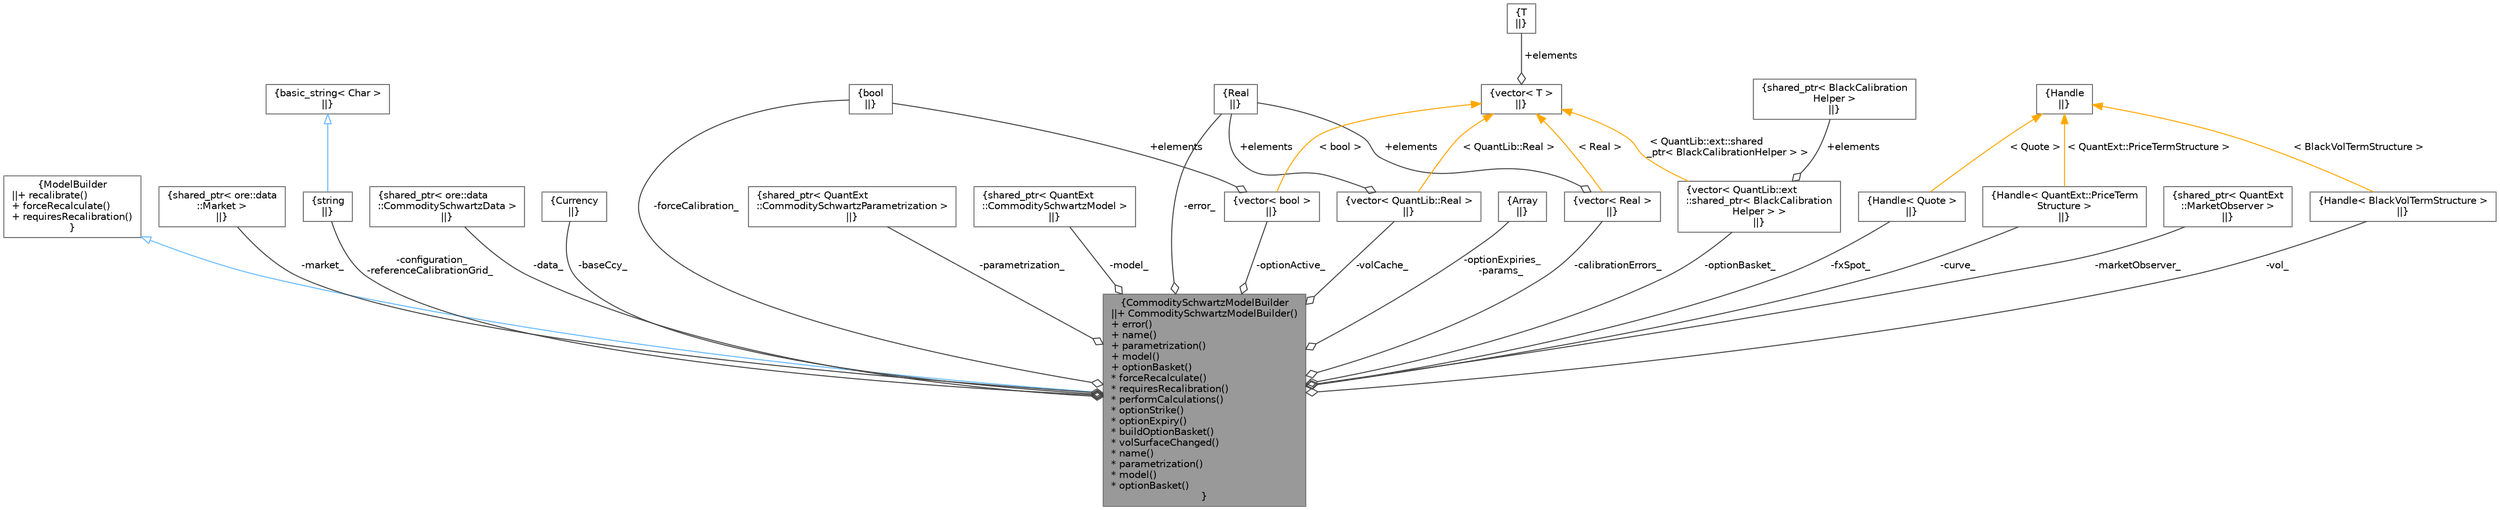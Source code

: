digraph "CommoditySchwartzModelBuilder"
{
 // INTERACTIVE_SVG=YES
 // LATEX_PDF_SIZE
  bgcolor="transparent";
  edge [fontname=Helvetica,fontsize=10,labelfontname=Helvetica,labelfontsize=10];
  node [fontname=Helvetica,fontsize=10,shape=box,height=0.2,width=0.4];
  Node1 [label="{CommoditySchwartzModelBuilder\n||+ CommoditySchwartzModelBuilder()\l+ error()\l+ name()\l+ parametrization()\l+ model()\l+ optionBasket()\l* forceRecalculate()\l* requiresRecalibration()\l* performCalculations()\l* optionStrike()\l* optionExpiry()\l* buildOptionBasket()\l* volSurfaceChanged()\l* name()\l* parametrization()\l* model()\l* optionBasket()\l}",height=0.2,width=0.4,color="gray40", fillcolor="grey60", style="filled", fontcolor="black",tooltip="Builder for a COM model component."];
  Node2 -> Node1 [dir="back",color="steelblue1",style="solid",arrowtail="onormal"];
  Node2 [label="{ModelBuilder\n||+ recalibrate()\l+ forceRecalculate()\l+ requiresRecalibration()\l}",height=0.2,width=0.4,color="gray40", fillcolor="white", style="filled",URL="C:/dev/ORE/documentation/QuantExt/doc/quantext.tag$class_quant_ext_1_1_model_builder.html",tooltip=" "];
  Node3 -> Node1 [color="grey25",style="solid",label=" -market_" ,arrowhead="odiamond"];
  Node3 [label="{shared_ptr\< ore::data\l::Market \>\n||}",height=0.2,width=0.4,color="gray40", fillcolor="white", style="filled",tooltip=" "];
  Node4 -> Node1 [color="grey25",style="solid",label=" -configuration_\n-referenceCalibrationGrid_" ,arrowhead="odiamond"];
  Node4 [label="{string\n||}",height=0.2,width=0.4,color="gray40", fillcolor="white", style="filled",tooltip=" "];
  Node5 -> Node4 [dir="back",color="steelblue1",style="solid",arrowtail="onormal"];
  Node5 [label="{basic_string\< Char \>\n||}",height=0.2,width=0.4,color="gray40", fillcolor="white", style="filled",tooltip=" "];
  Node6 -> Node1 [color="grey25",style="solid",label=" -data_" ,arrowhead="odiamond"];
  Node6 [label="{shared_ptr\< ore::data\l::CommoditySchwartzData \>\n||}",height=0.2,width=0.4,color="gray40", fillcolor="white", style="filled",tooltip=" "];
  Node7 -> Node1 [color="grey25",style="solid",label=" -baseCcy_" ,arrowhead="odiamond"];
  Node7 [label="{Currency\n||}",height=0.2,width=0.4,color="gray40", fillcolor="white", style="filled",tooltip=" "];
  Node8 -> Node1 [color="grey25",style="solid",label=" -error_" ,arrowhead="odiamond"];
  Node8 [label="{Real\n||}",height=0.2,width=0.4,color="gray40", fillcolor="white", style="filled",tooltip=" "];
  Node9 -> Node1 [color="grey25",style="solid",label=" -parametrization_" ,arrowhead="odiamond"];
  Node9 [label="{shared_ptr\< QuantExt\l::CommoditySchwartzParametrization \>\n||}",height=0.2,width=0.4,color="gray40", fillcolor="white", style="filled",tooltip=" "];
  Node10 -> Node1 [color="grey25",style="solid",label=" -model_" ,arrowhead="odiamond"];
  Node10 [label="{shared_ptr\< QuantExt\l::CommoditySchwartzModel \>\n||}",height=0.2,width=0.4,color="gray40", fillcolor="white", style="filled",tooltip=" "];
  Node11 -> Node1 [color="grey25",style="solid",label=" -optionActive_" ,arrowhead="odiamond"];
  Node11 [label="{vector\< bool \>\n||}",height=0.2,width=0.4,color="gray40", fillcolor="white", style="filled",tooltip=" "];
  Node12 -> Node11 [color="grey25",style="solid",label=" +elements" ,arrowhead="odiamond"];
  Node12 [label="{bool\n||}",height=0.2,width=0.4,color="gray40", fillcolor="white", style="filled",URL="$classbool.html",tooltip=" "];
  Node13 -> Node11 [dir="back",color="orange",style="solid",label=" \< bool \>" ];
  Node13 [label="{vector\< T \>\n||}",height=0.2,width=0.4,color="gray40", fillcolor="white", style="filled",tooltip=" "];
  Node14 -> Node13 [color="grey25",style="solid",label=" +elements" ,arrowhead="odiamond"];
  Node14 [label="{T\n||}",height=0.2,width=0.4,color="gray40", fillcolor="white", style="filled",tooltip=" "];
  Node15 -> Node1 [color="grey25",style="solid",label=" -optionBasket_" ,arrowhead="odiamond"];
  Node15 [label="{vector\< QuantLib::ext\l::shared_ptr\< BlackCalibration\lHelper \> \>\n||}",height=0.2,width=0.4,color="gray40", fillcolor="white", style="filled",tooltip=" "];
  Node16 -> Node15 [color="grey25",style="solid",label=" +elements" ,arrowhead="odiamond"];
  Node16 [label="{shared_ptr\< BlackCalibration\lHelper \>\n||}",height=0.2,width=0.4,color="gray40", fillcolor="white", style="filled",tooltip=" "];
  Node13 -> Node15 [dir="back",color="orange",style="solid",label=" \< QuantLib::ext::shared\l_ptr\< BlackCalibrationHelper \> \>" ];
  Node17 -> Node1 [color="grey25",style="solid",label=" -optionExpiries_\n-params_" ,arrowhead="odiamond"];
  Node17 [label="{Array\n||}",height=0.2,width=0.4,color="gray40", fillcolor="white", style="filled",tooltip=" "];
  Node18 -> Node1 [color="grey25",style="solid",label=" -fxSpot_" ,arrowhead="odiamond"];
  Node18 [label="{Handle\< Quote \>\n||}",height=0.2,width=0.4,color="gray40", fillcolor="white", style="filled",tooltip=" "];
  Node19 -> Node18 [dir="back",color="orange",style="solid",label=" \< Quote \>" ];
  Node19 [label="{Handle\n||}",height=0.2,width=0.4,color="gray40", fillcolor="white", style="filled",tooltip=" "];
  Node20 -> Node1 [color="grey25",style="solid",label=" -curve_" ,arrowhead="odiamond"];
  Node20 [label="{Handle\< QuantExt::PriceTerm\lStructure \>\n||}",height=0.2,width=0.4,color="gray40", fillcolor="white", style="filled",tooltip=" "];
  Node19 -> Node20 [dir="back",color="orange",style="solid",label=" \< QuantExt::PriceTermStructure \>" ];
  Node21 -> Node1 [color="grey25",style="solid",label=" -vol_" ,arrowhead="odiamond"];
  Node21 [label="{Handle\< BlackVolTermStructure \>\n||}",height=0.2,width=0.4,color="gray40", fillcolor="white", style="filled",tooltip=" "];
  Node19 -> Node21 [dir="back",color="orange",style="solid",label=" \< BlackVolTermStructure \>" ];
  Node22 -> Node1 [color="grey25",style="solid",label=" -volCache_" ,arrowhead="odiamond"];
  Node22 [label="{vector\< QuantLib::Real \>\n||}",height=0.2,width=0.4,color="gray40", fillcolor="white", style="filled",tooltip=" "];
  Node8 -> Node22 [color="grey25",style="solid",label=" +elements" ,arrowhead="odiamond"];
  Node13 -> Node22 [dir="back",color="orange",style="solid",label=" \< QuantLib::Real \>" ];
  Node12 -> Node1 [color="grey25",style="solid",label=" -forceCalibration_" ,arrowhead="odiamond"];
  Node23 -> Node1 [color="grey25",style="solid",label=" -marketObserver_" ,arrowhead="odiamond"];
  Node23 [label="{shared_ptr\< QuantExt\l::MarketObserver \>\n||}",height=0.2,width=0.4,color="gray40", fillcolor="white", style="filled",tooltip=" "];
  Node24 -> Node1 [color="grey25",style="solid",label=" -calibrationErrors_" ,arrowhead="odiamond"];
  Node24 [label="{vector\< Real \>\n||}",height=0.2,width=0.4,color="gray40", fillcolor="white", style="filled",tooltip=" "];
  Node8 -> Node24 [color="grey25",style="solid",label=" +elements" ,arrowhead="odiamond"];
  Node13 -> Node24 [dir="back",color="orange",style="solid",label=" \< Real \>" ];
}
